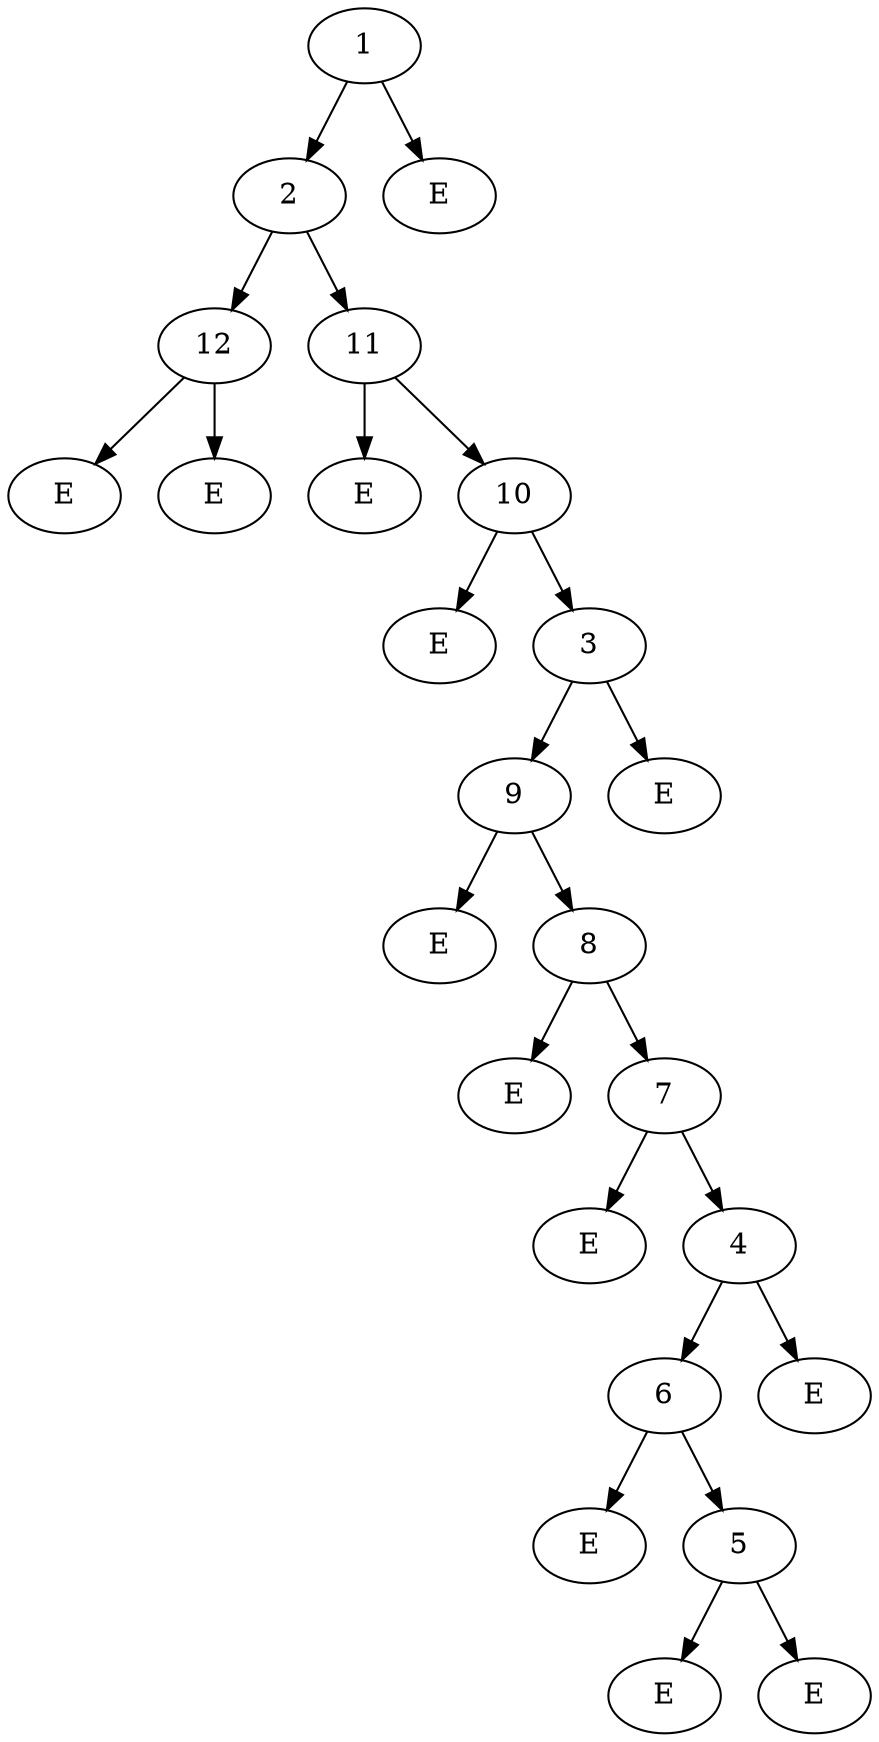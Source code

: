 digraph G {
u1[label="1"];
u2[label="2"];
u3[label="12"];
u4[label="E"];
u5[label="E"];
u6[label="11"];
u7[label="E"];
u8[label="10"];
u9[label="E"];
u10[label="3"];
u11[label="9"];
u12[label="E"];
u13[label="8"];
u14[label="E"];
u15[label="7"];
u16[label="E"];
u17[label="4"];
u18[label="6"];
u19[label="E"];
u20[label="5"];
u21[label="E"];
u22[label="E"];
u23[label="E"];
u24[label="E"];
u25[label="E"];
u1 -> u2[label=""];
u1 -> u25[label=""];
u2 -> u3[label=""];
u2 -> u6[label=""];
u3 -> u4[label=""];
u3 -> u5[label=""];
u6 -> u7[label=""];
u6 -> u8[label=""];
u8 -> u9[label=""];
u8 -> u10[label=""];
u10 -> u11[label=""];
u10 -> u24[label=""];
u11 -> u12[label=""];
u11 -> u13[label=""];
u13 -> u14[label=""];
u13 -> u15[label=""];
u15 -> u16[label=""];
u15 -> u17[label=""];
u17 -> u18[label=""];
u17 -> u23[label=""];
u18 -> u19[label=""];
u18 -> u20[label=""];
u20 -> u21[label=""];
u20 -> u22[label=""];

}

